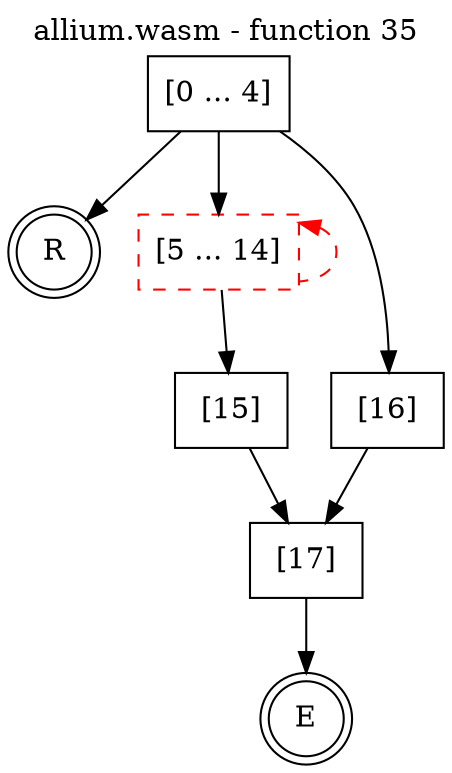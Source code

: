 digraph finite_state_machine {
    label = "allium.wasm - function 35"
    labelloc =  t
    labelfontsize = 16
    labelfontcolor = black
    labelfontname = "Helvetica"
    node [shape = doublecircle]; E R ;
    node [shape = box];
    node [shape=box, color=black, style=solid] 0[label="[0 ... 4]"]
    node [shape=box, color=red, style=dashed] 5[label="[5 ... 14]"]
    node [shape=box, color=black, style=solid] 15[label="[15]"]
    node [shape=box, color=black, style=solid] 16[label="[16]"]
    node [shape=box, color=black, style=solid] 17[label="[17]"]
    node [shape=box, color=black, style=solid] R[label="R"]
    0 -> 5;
    0 -> 16;
    0 -> R;
    5 -> 15;
    5 -> 5[style="dashed" color="red" dir=back];
    15 -> 17;
    16 -> 17;
    17 -> E;
}
